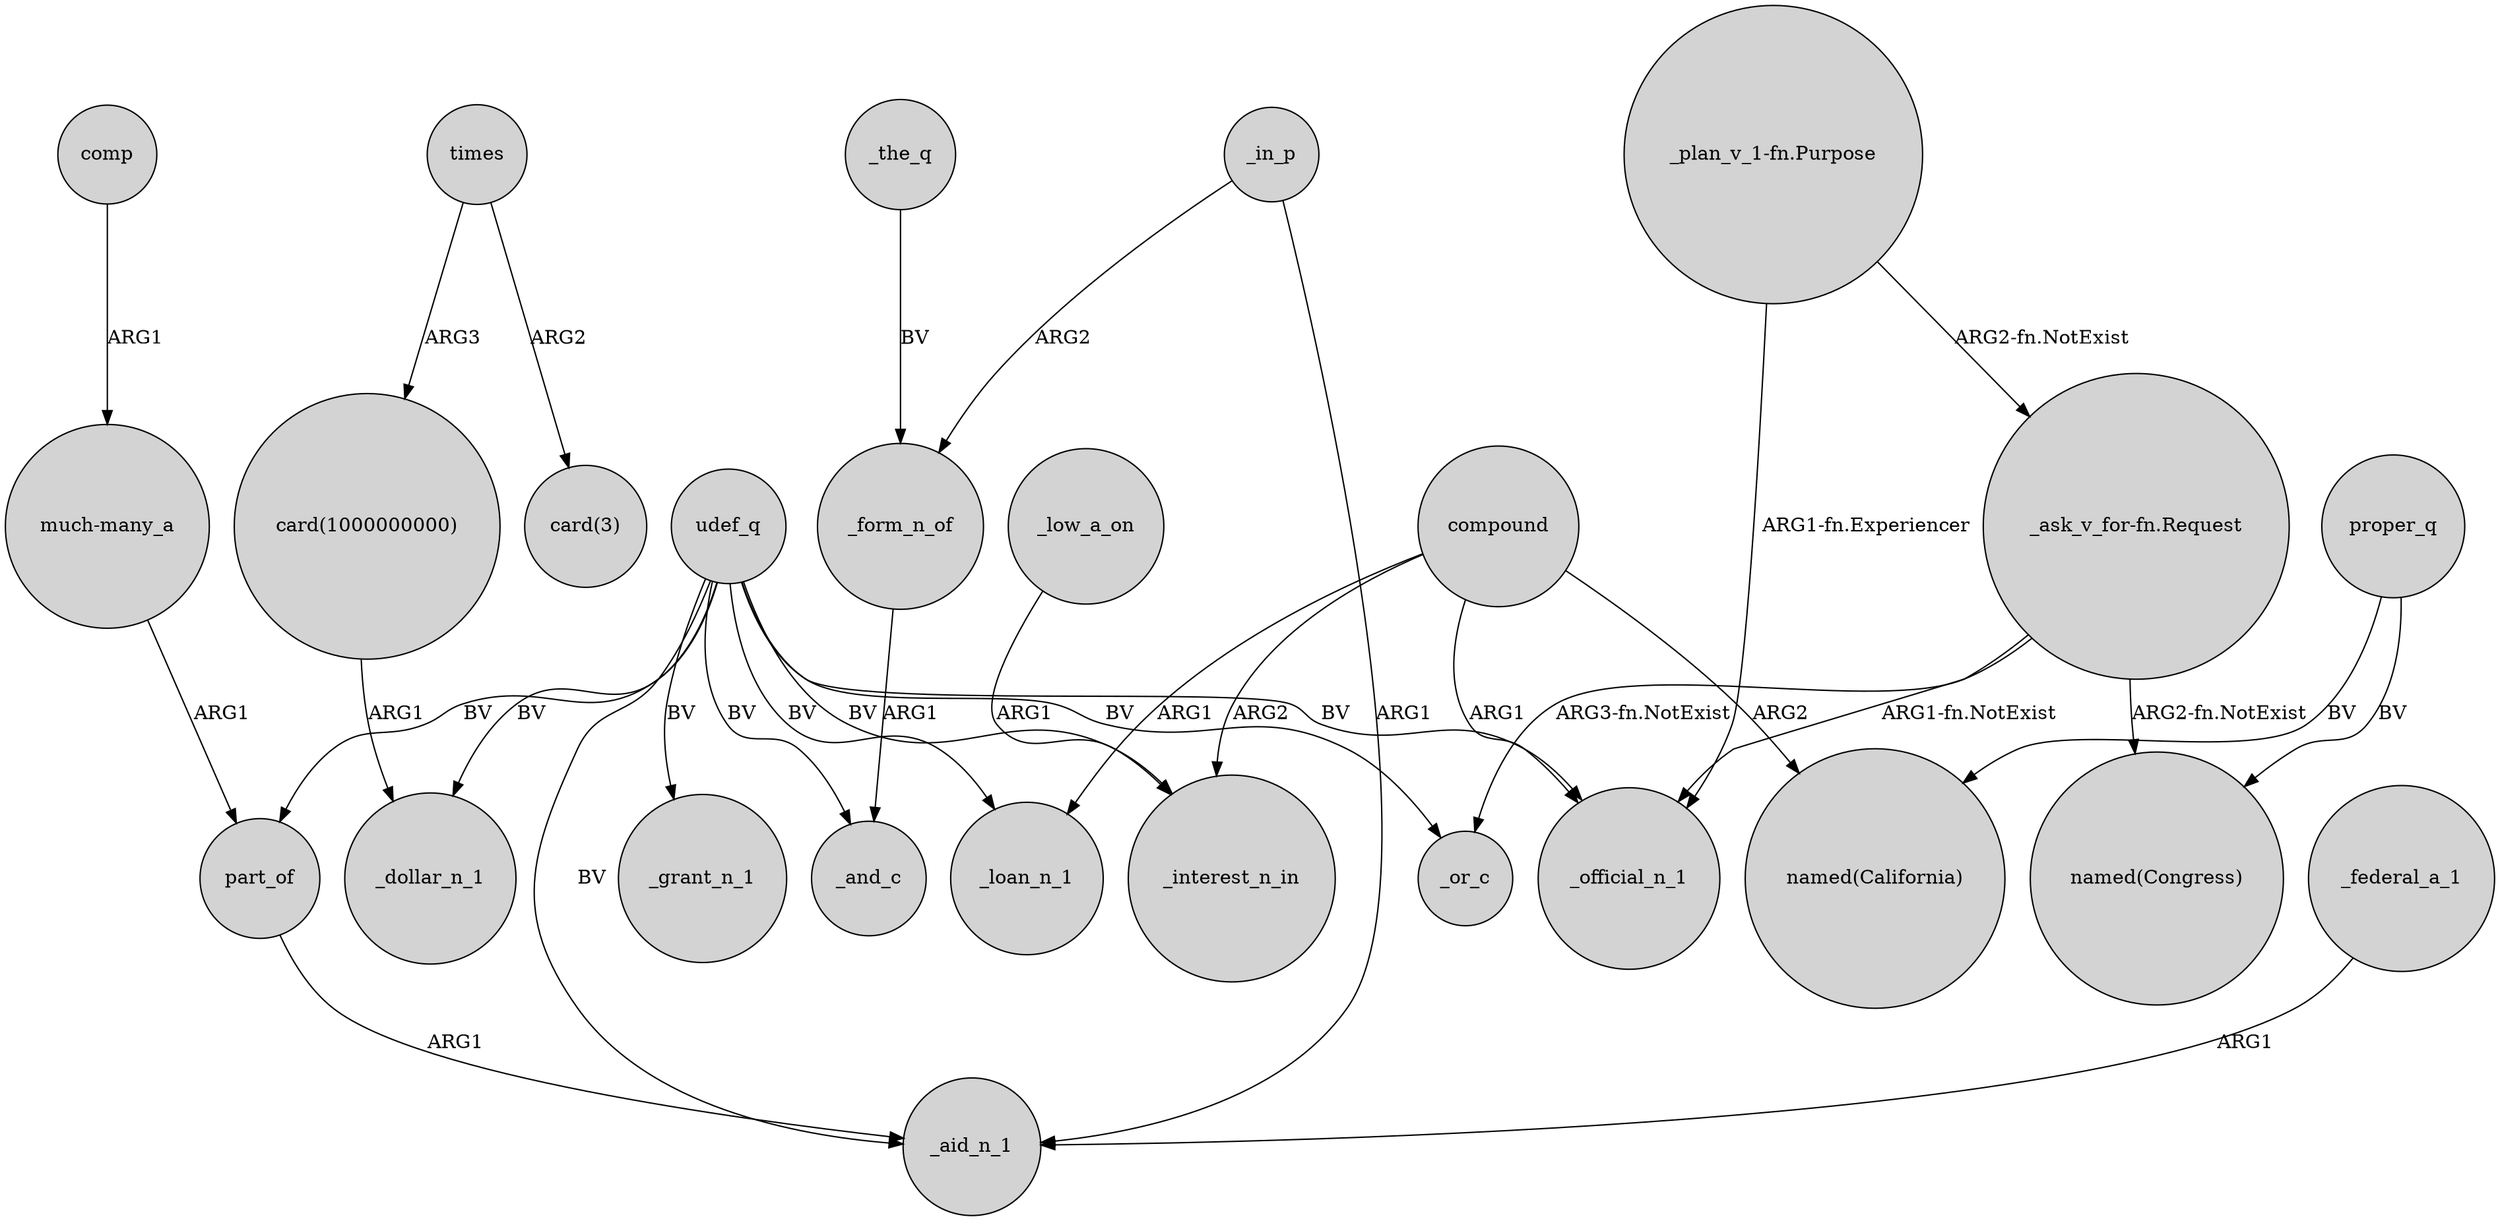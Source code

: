 digraph {
	node [shape=circle style=filled]
	part_of -> _aid_n_1 [label=ARG1]
	udef_q -> part_of [label=BV]
	"_ask_v_for-fn.Request" -> _or_c [label="ARG3-fn.NotExist"]
	"much-many_a" -> part_of [label=ARG1]
	udef_q -> _loan_n_1 [label=BV]
	_in_p -> _aid_n_1 [label=ARG1]
	proper_q -> "named(California)" [label=BV]
	_form_n_of -> _and_c [label=ARG1]
	"_plan_v_1-fn.Purpose" -> "_ask_v_for-fn.Request" [label="ARG2-fn.NotExist"]
	udef_q -> _interest_n_in [label=BV]
	udef_q -> _or_c [label=BV]
	compound -> _interest_n_in [label=ARG2]
	proper_q -> "named(Congress)" [label=BV]
	times -> "card(1000000000)" [label=ARG3]
	"_ask_v_for-fn.Request" -> _official_n_1 [label="ARG1-fn.NotExist"]
	_low_a_on -> _interest_n_in [label=ARG1]
	comp -> "much-many_a" [label=ARG1]
	udef_q -> _official_n_1 [label=BV]
	_in_p -> _form_n_of [label=ARG2]
	_federal_a_1 -> _aid_n_1 [label=ARG1]
	"_ask_v_for-fn.Request" -> "named(Congress)" [label="ARG2-fn.NotExist"]
	compound -> _loan_n_1 [label=ARG1]
	"_plan_v_1-fn.Purpose" -> _official_n_1 [label="ARG1-fn.Experiencer"]
	compound -> "named(California)" [label=ARG2]
	compound -> _official_n_1 [label=ARG1]
	times -> "card(3)" [label=ARG2]
	udef_q -> _aid_n_1 [label=BV]
	_the_q -> _form_n_of [label=BV]
	"card(1000000000)" -> _dollar_n_1 [label=ARG1]
	udef_q -> _and_c [label=BV]
	udef_q -> _grant_n_1 [label=BV]
	udef_q -> _dollar_n_1 [label=BV]
}
